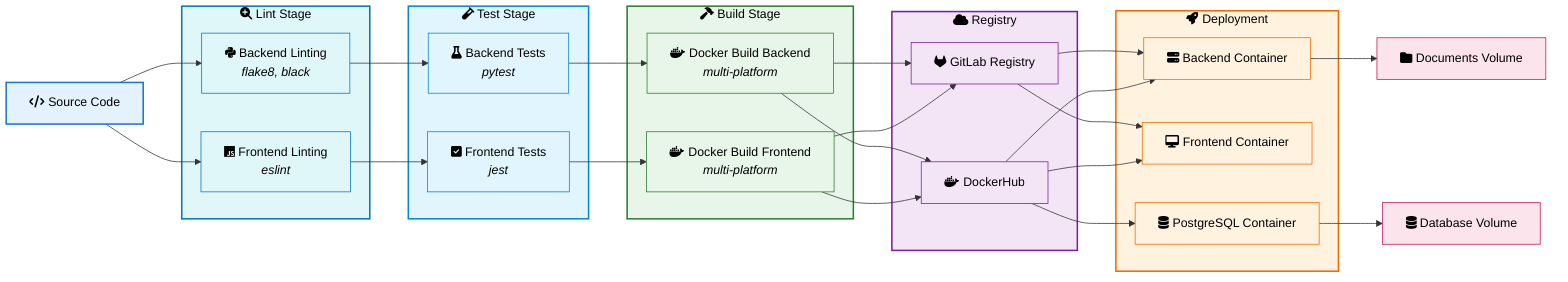 flowchart LR
    %% Source code
    Source["fa:fa-code Source Code"]
    
    %% Stage: Lint
    subgraph LintStage["fa:fa-search-plus Lint Stage"]
        style LintStage fill:#e0f7fa,stroke:#0277bd,stroke-width:2px,color:black
        LintB["fab:fa-python Backend Linting<br><i>flake8, black</i>"]
        LintF["fab:fa-js Frontend Linting<br><i>eslint</i>"]
    end
    
    %% Stage: Test
    subgraph TestStage["fa:fa-vial Test Stage"]
        style TestStage fill:#e1f5fe,stroke:#0288d1,stroke-width:2px,color:black
        TestB["fa:fa-flask Backend Tests<br><i>pytest</i>"]
        TestF["fa:fa-check-square Frontend Tests<br><i>jest</i>"]
    end
    
    %% Stage: Build
    subgraph BuildStage["fa:fa-hammer Build Stage"]
        style BuildStage fill:#e8f5e9,stroke:#2e7d32,stroke-width:2px,color:black
        DockerBuildB["fab:fa-docker Docker Build Backend<br><i>multi-platform</i>"]
        DockerBuildF["fab:fa-docker Docker Build Frontend<br><i>multi-platform</i>"]
    end
    
    %% Registries
    subgraph Registries["fa:fa-cloud Registry"]
        style Registries fill:#f3e5f5,stroke:#7b1fa2,stroke-width:2px,color:black
        GitlabRegistry["fab:fa-gitlab GitLab Registry"]
        DockerHubRegistry["fab:fa-docker DockerHub"]
    end
    
    %% Deployment (which happens after CI/CD)
    subgraph Deployment["fa:fa-rocket Deployment"]
        style Deployment fill:#fff3e0,stroke:#ef6c00,stroke-width:2px,color:black
        BackendContainer["fa:fa-server Backend Container"]
        FrontendContainer["fa:fa-desktop Frontend Container"]
        PostgreContainer["fa:fa-database PostgreSQL Container"]
    end
    
    %% Volumes
    DBVolume["fa:fa-database Database Volume"]
    DocumentsVolume["fa:fa-folder Documents Volume"]
    
    %% Connections
    Source --> LintB
    Source --> LintF
    
    LintB --> TestB
    LintF --> TestF
    
    TestB --> DockerBuildB
    TestF --> DockerBuildF
    
    DockerBuildB --> GitlabRegistry
    DockerBuildB --> DockerHubRegistry
    DockerBuildF --> GitlabRegistry
    DockerBuildF --> DockerHubRegistry
    
    GitlabRegistry --> BackendContainer
    GitlabRegistry --> FrontendContainer
    DockerHubRegistry --> BackendContainer
    DockerHubRegistry --> FrontendContainer
    DockerHubRegistry --> PostgreContainer
    
    BackendContainer --> DocumentsVolume
    PostgreContainer --> DBVolume
    
    %% Node styling
    style Source fill:#e3f2fd,stroke:#1976d2,stroke-width:2px,color:black
    
    style LintB fill:#e0f7fa,stroke:#0277bd,stroke-width:1px,color:black
    style LintF fill:#e0f7fa,stroke:#0277bd,stroke-width:1px,color:black
    
    style TestB fill:#e1f5fe,stroke:#0288d1,stroke-width:1px,color:black
    style TestF fill:#e1f5fe,stroke:#0288d1,stroke-width:1px,color:black
    
    style DockerBuildB fill:#e8f5e9,stroke:#2e7d32,stroke-width:1px,color:black
    style DockerBuildF fill:#e8f5e9,stroke:#2e7d32,stroke-width:1px,color:black
    
    style GitlabRegistry fill:#f3e5f5,stroke:#7b1fa2,stroke-width:1px,color:black
    style DockerHubRegistry fill:#f3e5f5,stroke:#7b1fa2,stroke-width:1px,color:black
    
    style BackendContainer fill:#fff3e0,stroke:#ef6c00,stroke-width:1px,color:black
    style FrontendContainer fill:#fff3e0,stroke:#ef6c00,stroke-width:1px,color:black
    style PostgreContainer fill:#fff3e0,stroke:#ef6c00,stroke-width:1px,color:black
    
    style DBVolume fill:#fce4ec,stroke:#c2185b,stroke-width:1px,color:black
    style DocumentsVolume fill:#fce4ec,stroke:#c2185b,stroke-width:1px,color:black